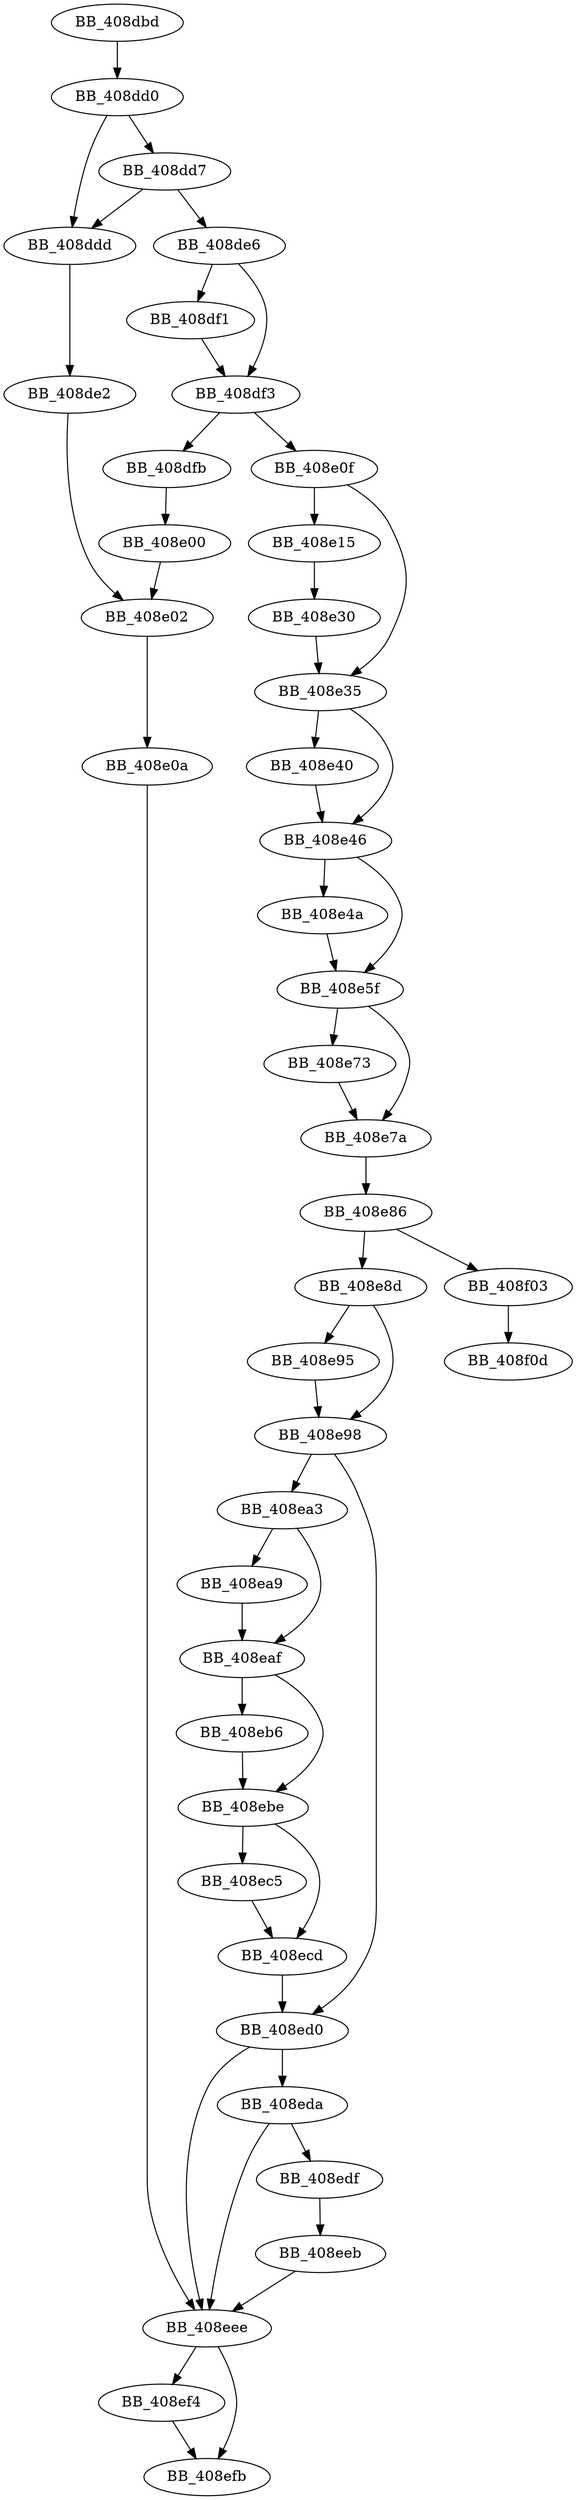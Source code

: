 DiGraph __cftoe2_l{
BB_408dbd->BB_408dd0
BB_408dd0->BB_408dd7
BB_408dd0->BB_408ddd
BB_408dd7->BB_408ddd
BB_408dd7->BB_408de6
BB_408ddd->BB_408de2
BB_408de2->BB_408e02
BB_408de6->BB_408df1
BB_408de6->BB_408df3
BB_408df1->BB_408df3
BB_408df3->BB_408dfb
BB_408df3->BB_408e0f
BB_408dfb->BB_408e00
BB_408e00->BB_408e02
BB_408e02->BB_408e0a
BB_408e0a->BB_408eee
BB_408e0f->BB_408e15
BB_408e0f->BB_408e35
BB_408e15->BB_408e30
BB_408e30->BB_408e35
BB_408e35->BB_408e40
BB_408e35->BB_408e46
BB_408e40->BB_408e46
BB_408e46->BB_408e4a
BB_408e46->BB_408e5f
BB_408e4a->BB_408e5f
BB_408e5f->BB_408e73
BB_408e5f->BB_408e7a
BB_408e73->BB_408e7a
BB_408e7a->BB_408e86
BB_408e86->BB_408e8d
BB_408e86->BB_408f03
BB_408e8d->BB_408e95
BB_408e8d->BB_408e98
BB_408e95->BB_408e98
BB_408e98->BB_408ea3
BB_408e98->BB_408ed0
BB_408ea3->BB_408ea9
BB_408ea3->BB_408eaf
BB_408ea9->BB_408eaf
BB_408eaf->BB_408eb6
BB_408eaf->BB_408ebe
BB_408eb6->BB_408ebe
BB_408ebe->BB_408ec5
BB_408ebe->BB_408ecd
BB_408ec5->BB_408ecd
BB_408ecd->BB_408ed0
BB_408ed0->BB_408eda
BB_408ed0->BB_408eee
BB_408eda->BB_408edf
BB_408eda->BB_408eee
BB_408edf->BB_408eeb
BB_408eeb->BB_408eee
BB_408eee->BB_408ef4
BB_408eee->BB_408efb
BB_408ef4->BB_408efb
BB_408f03->BB_408f0d
}
